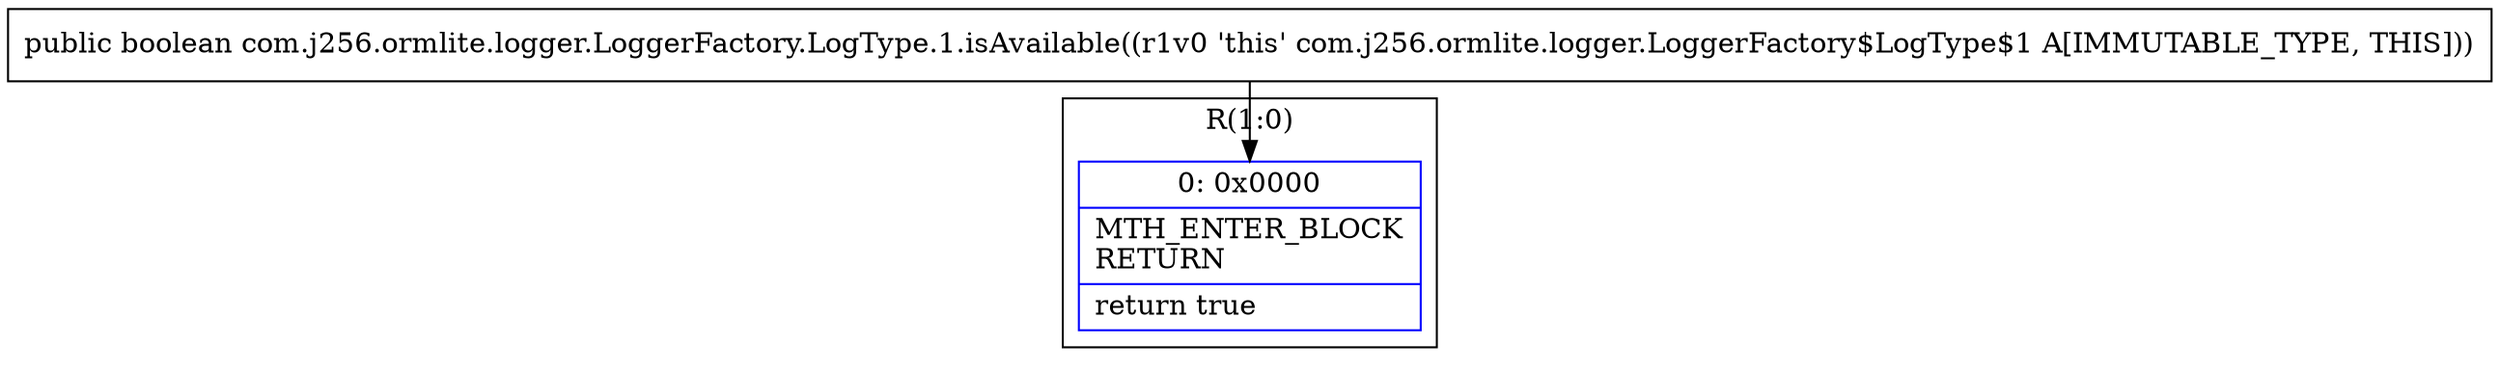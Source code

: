 digraph "CFG forcom.j256.ormlite.logger.LoggerFactory.LogType.1.isAvailable()Z" {
subgraph cluster_Region_1631994483 {
label = "R(1:0)";
node [shape=record,color=blue];
Node_0 [shape=record,label="{0\:\ 0x0000|MTH_ENTER_BLOCK\lRETURN\l|return true\l}"];
}
MethodNode[shape=record,label="{public boolean com.j256.ormlite.logger.LoggerFactory.LogType.1.isAvailable((r1v0 'this' com.j256.ormlite.logger.LoggerFactory$LogType$1 A[IMMUTABLE_TYPE, THIS])) }"];
MethodNode -> Node_0;
}

